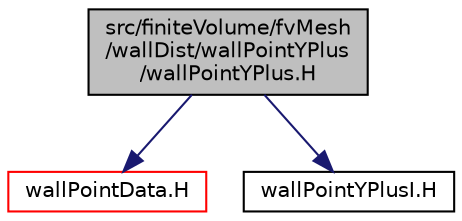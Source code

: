 digraph "src/finiteVolume/fvMesh/wallDist/wallPointYPlus/wallPointYPlus.H"
{
  bgcolor="transparent";
  edge [fontname="Helvetica",fontsize="10",labelfontname="Helvetica",labelfontsize="10"];
  node [fontname="Helvetica",fontsize="10",shape=record];
  Node1 [label="src/finiteVolume/fvMesh\l/wallDist/wallPointYPlus\l/wallPointYPlus.H",height=0.2,width=0.4,color="black", fillcolor="grey75", style="filled", fontcolor="black"];
  Node1 -> Node2 [color="midnightblue",fontsize="10",style="solid",fontname="Helvetica"];
  Node2 [label="wallPointData.H",height=0.2,width=0.4,color="red",URL="$a07232.html"];
  Node1 -> Node3 [color="midnightblue",fontsize="10",style="solid",fontname="Helvetica"];
  Node3 [label="wallPointYPlusI.H",height=0.2,width=0.4,color="black",URL="$a05950.html"];
}
